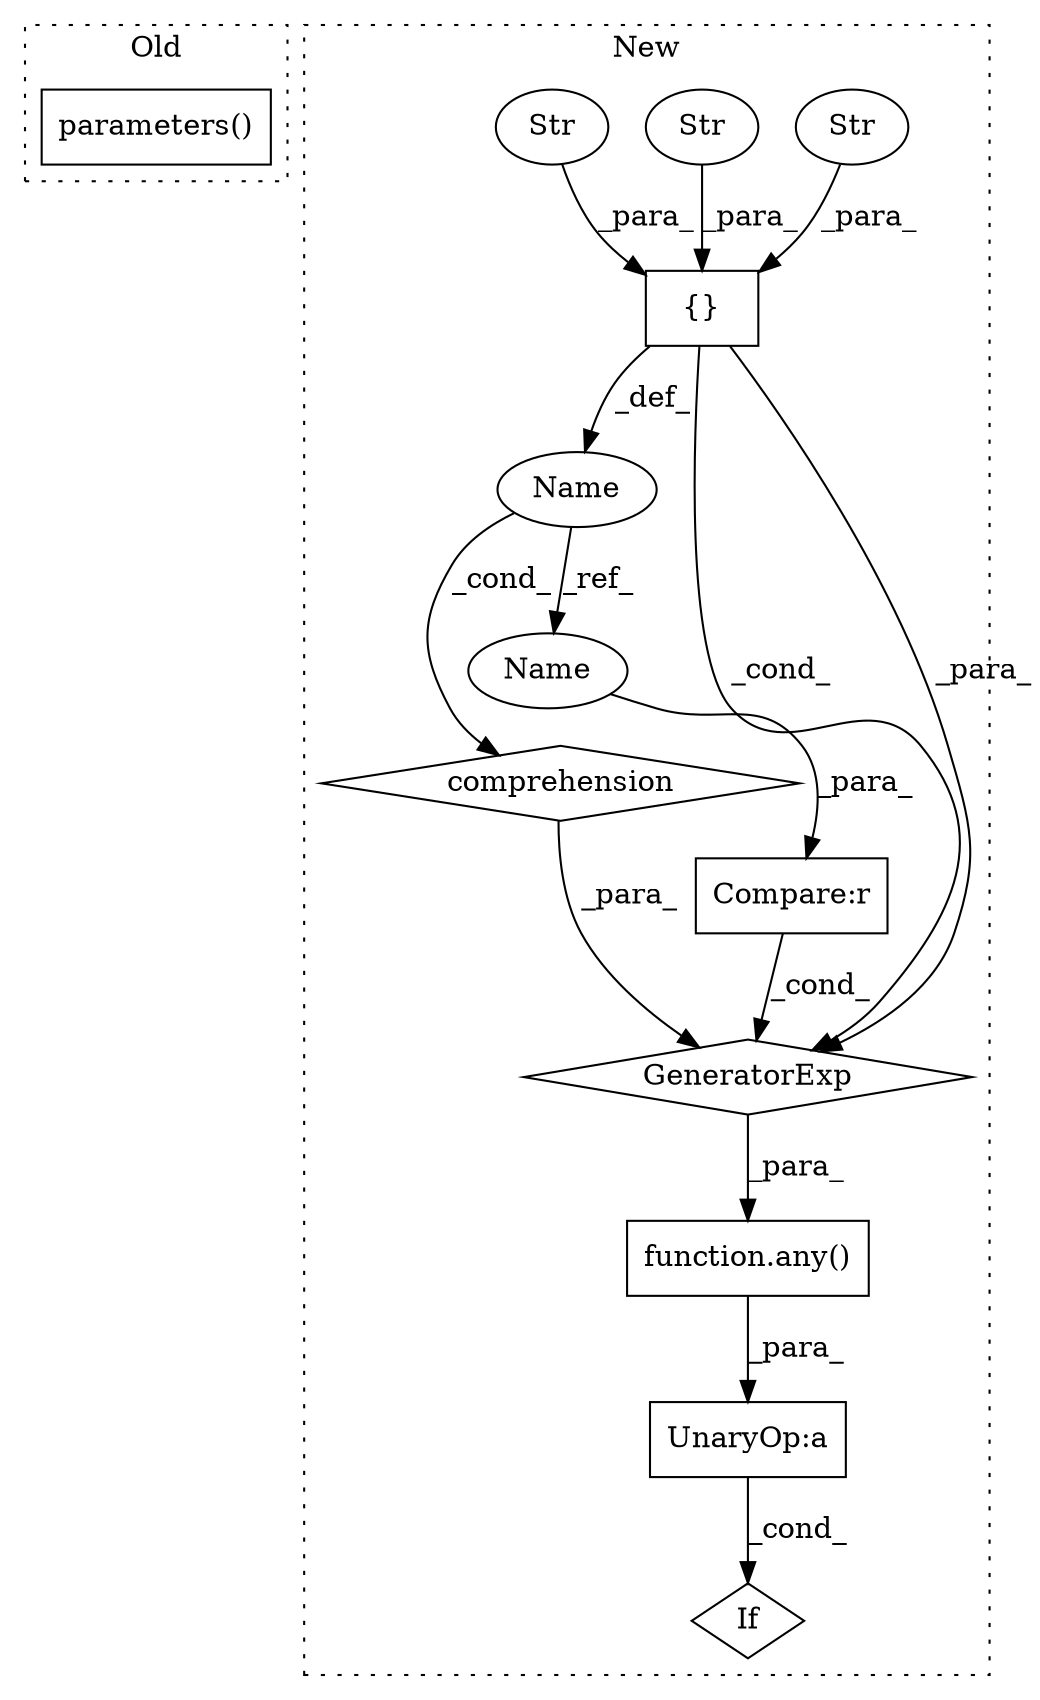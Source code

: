 digraph G {
subgraph cluster0 {
1 [label="parameters()" a="75" s="2700" l="17" shape="box"];
label = "Old";
style="dotted";
}
subgraph cluster1 {
2 [label="function.any()" a="75" s="1443,1448" l="4,58" shape="box"];
3 [label="If" a="96" s="1439" l="67" shape="diamond"];
4 [label="{}" a="59" s="1466,1504" l="1,0" shape="box"];
5 [label="UnaryOp:a" a="61" s="1439" l="67" shape="box"];
6 [label="Str" a="66" s="1481" l="11" shape="ellipse"];
7 [label="Str" a="66" s="1467" l="12" shape="ellipse"];
8 [label="Compare:r" a="40" s="1447" l="9" shape="box"];
9 [label="Name" a="87" s="1461" l="1" shape="ellipse"];
10 [label="comprehension" a="45" s="1457" l="3" shape="diamond"];
11 [label="Str" a="66" s="1494" l="10" shape="ellipse"];
12 [label="GeneratorExp" a="55" s="1447" l="1" shape="diamond"];
13 [label="Name" a="87" s="1447" l="1" shape="ellipse"];
label = "New";
style="dotted";
}
2 -> 5 [label="_para_"];
4 -> 12 [label="_cond_"];
4 -> 12 [label="_para_"];
4 -> 9 [label="_def_"];
5 -> 3 [label="_cond_"];
6 -> 4 [label="_para_"];
7 -> 4 [label="_para_"];
8 -> 12 [label="_cond_"];
9 -> 13 [label="_ref_"];
9 -> 10 [label="_cond_"];
10 -> 12 [label="_para_"];
11 -> 4 [label="_para_"];
12 -> 2 [label="_para_"];
13 -> 8 [label="_para_"];
}